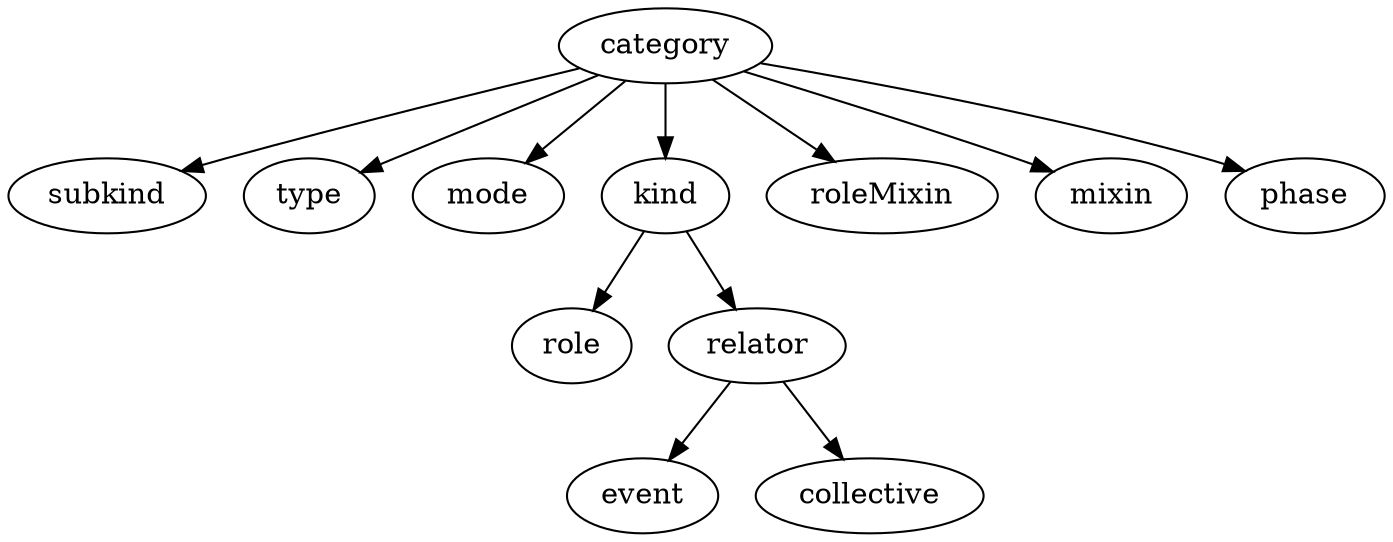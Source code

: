 strict digraph  {
category;
subkind;
type;
mode;
kind;
roleMixin;
mixin;
phase;
role;
relator;
event;
collective;
category -> subkind;
category -> type;
category -> mode;
category -> kind;
category -> roleMixin;
category -> mixin;
category -> phase;
kind -> role;
kind -> relator;
relator -> event;
relator -> collective;
}
